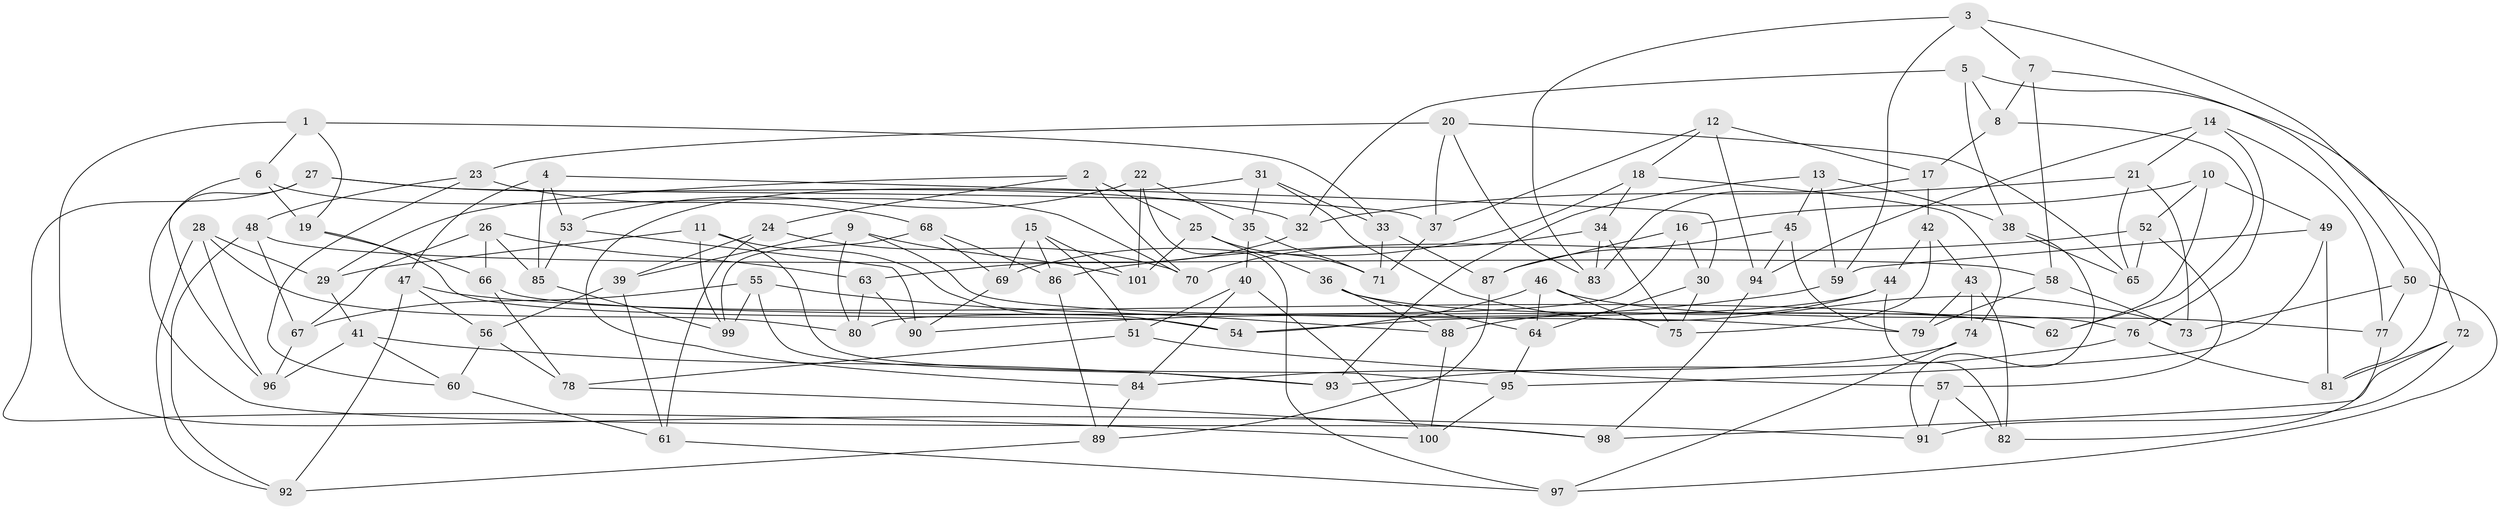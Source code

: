 // Generated by graph-tools (version 1.1) at 2025/26/03/09/25 03:26:53]
// undirected, 101 vertices, 202 edges
graph export_dot {
graph [start="1"]
  node [color=gray90,style=filled];
  1;
  2;
  3;
  4;
  5;
  6;
  7;
  8;
  9;
  10;
  11;
  12;
  13;
  14;
  15;
  16;
  17;
  18;
  19;
  20;
  21;
  22;
  23;
  24;
  25;
  26;
  27;
  28;
  29;
  30;
  31;
  32;
  33;
  34;
  35;
  36;
  37;
  38;
  39;
  40;
  41;
  42;
  43;
  44;
  45;
  46;
  47;
  48;
  49;
  50;
  51;
  52;
  53;
  54;
  55;
  56;
  57;
  58;
  59;
  60;
  61;
  62;
  63;
  64;
  65;
  66;
  67;
  68;
  69;
  70;
  71;
  72;
  73;
  74;
  75;
  76;
  77;
  78;
  79;
  80;
  81;
  82;
  83;
  84;
  85;
  86;
  87;
  88;
  89;
  90;
  91;
  92;
  93;
  94;
  95;
  96;
  97;
  98;
  99;
  100;
  101;
  1 -- 19;
  1 -- 33;
  1 -- 6;
  1 -- 91;
  2 -- 29;
  2 -- 25;
  2 -- 70;
  2 -- 24;
  3 -- 7;
  3 -- 59;
  3 -- 81;
  3 -- 83;
  4 -- 85;
  4 -- 47;
  4 -- 30;
  4 -- 53;
  5 -- 72;
  5 -- 32;
  5 -- 8;
  5 -- 38;
  6 -- 96;
  6 -- 70;
  6 -- 19;
  7 -- 58;
  7 -- 50;
  7 -- 8;
  8 -- 17;
  8 -- 62;
  9 -- 79;
  9 -- 101;
  9 -- 39;
  9 -- 80;
  10 -- 62;
  10 -- 52;
  10 -- 16;
  10 -- 49;
  11 -- 99;
  11 -- 54;
  11 -- 29;
  11 -- 95;
  12 -- 17;
  12 -- 94;
  12 -- 18;
  12 -- 37;
  13 -- 45;
  13 -- 59;
  13 -- 38;
  13 -- 93;
  14 -- 76;
  14 -- 21;
  14 -- 77;
  14 -- 94;
  15 -- 86;
  15 -- 51;
  15 -- 101;
  15 -- 69;
  16 -- 80;
  16 -- 87;
  16 -- 30;
  17 -- 83;
  17 -- 42;
  18 -- 69;
  18 -- 34;
  18 -- 74;
  19 -- 66;
  19 -- 54;
  20 -- 23;
  20 -- 37;
  20 -- 83;
  20 -- 65;
  21 -- 32;
  21 -- 65;
  21 -- 73;
  22 -- 101;
  22 -- 53;
  22 -- 35;
  22 -- 97;
  23 -- 60;
  23 -- 48;
  23 -- 68;
  24 -- 61;
  24 -- 70;
  24 -- 39;
  25 -- 101;
  25 -- 71;
  25 -- 36;
  26 -- 85;
  26 -- 67;
  26 -- 66;
  26 -- 63;
  27 -- 98;
  27 -- 37;
  27 -- 32;
  27 -- 100;
  28 -- 96;
  28 -- 29;
  28 -- 92;
  28 -- 80;
  29 -- 41;
  30 -- 75;
  30 -- 64;
  31 -- 35;
  31 -- 84;
  31 -- 33;
  31 -- 73;
  32 -- 63;
  33 -- 71;
  33 -- 87;
  34 -- 70;
  34 -- 83;
  34 -- 75;
  35 -- 71;
  35 -- 40;
  36 -- 62;
  36 -- 88;
  36 -- 64;
  37 -- 71;
  38 -- 91;
  38 -- 65;
  39 -- 61;
  39 -- 56;
  40 -- 84;
  40 -- 100;
  40 -- 51;
  41 -- 93;
  41 -- 96;
  41 -- 60;
  42 -- 44;
  42 -- 75;
  42 -- 43;
  43 -- 79;
  43 -- 74;
  43 -- 82;
  44 -- 82;
  44 -- 54;
  44 -- 88;
  45 -- 94;
  45 -- 87;
  45 -- 79;
  46 -- 75;
  46 -- 77;
  46 -- 54;
  46 -- 64;
  47 -- 56;
  47 -- 92;
  47 -- 62;
  48 -- 58;
  48 -- 67;
  48 -- 92;
  49 -- 95;
  49 -- 59;
  49 -- 81;
  50 -- 97;
  50 -- 73;
  50 -- 77;
  51 -- 57;
  51 -- 78;
  52 -- 57;
  52 -- 65;
  52 -- 86;
  53 -- 85;
  53 -- 90;
  55 -- 88;
  55 -- 67;
  55 -- 99;
  55 -- 93;
  56 -- 60;
  56 -- 78;
  57 -- 91;
  57 -- 82;
  58 -- 73;
  58 -- 79;
  59 -- 90;
  60 -- 61;
  61 -- 97;
  63 -- 80;
  63 -- 90;
  64 -- 95;
  66 -- 76;
  66 -- 78;
  67 -- 96;
  68 -- 99;
  68 -- 86;
  68 -- 69;
  69 -- 90;
  72 -- 98;
  72 -- 81;
  72 -- 91;
  74 -- 84;
  74 -- 97;
  76 -- 81;
  76 -- 93;
  77 -- 82;
  78 -- 98;
  84 -- 89;
  85 -- 99;
  86 -- 89;
  87 -- 89;
  88 -- 100;
  89 -- 92;
  94 -- 98;
  95 -- 100;
}
